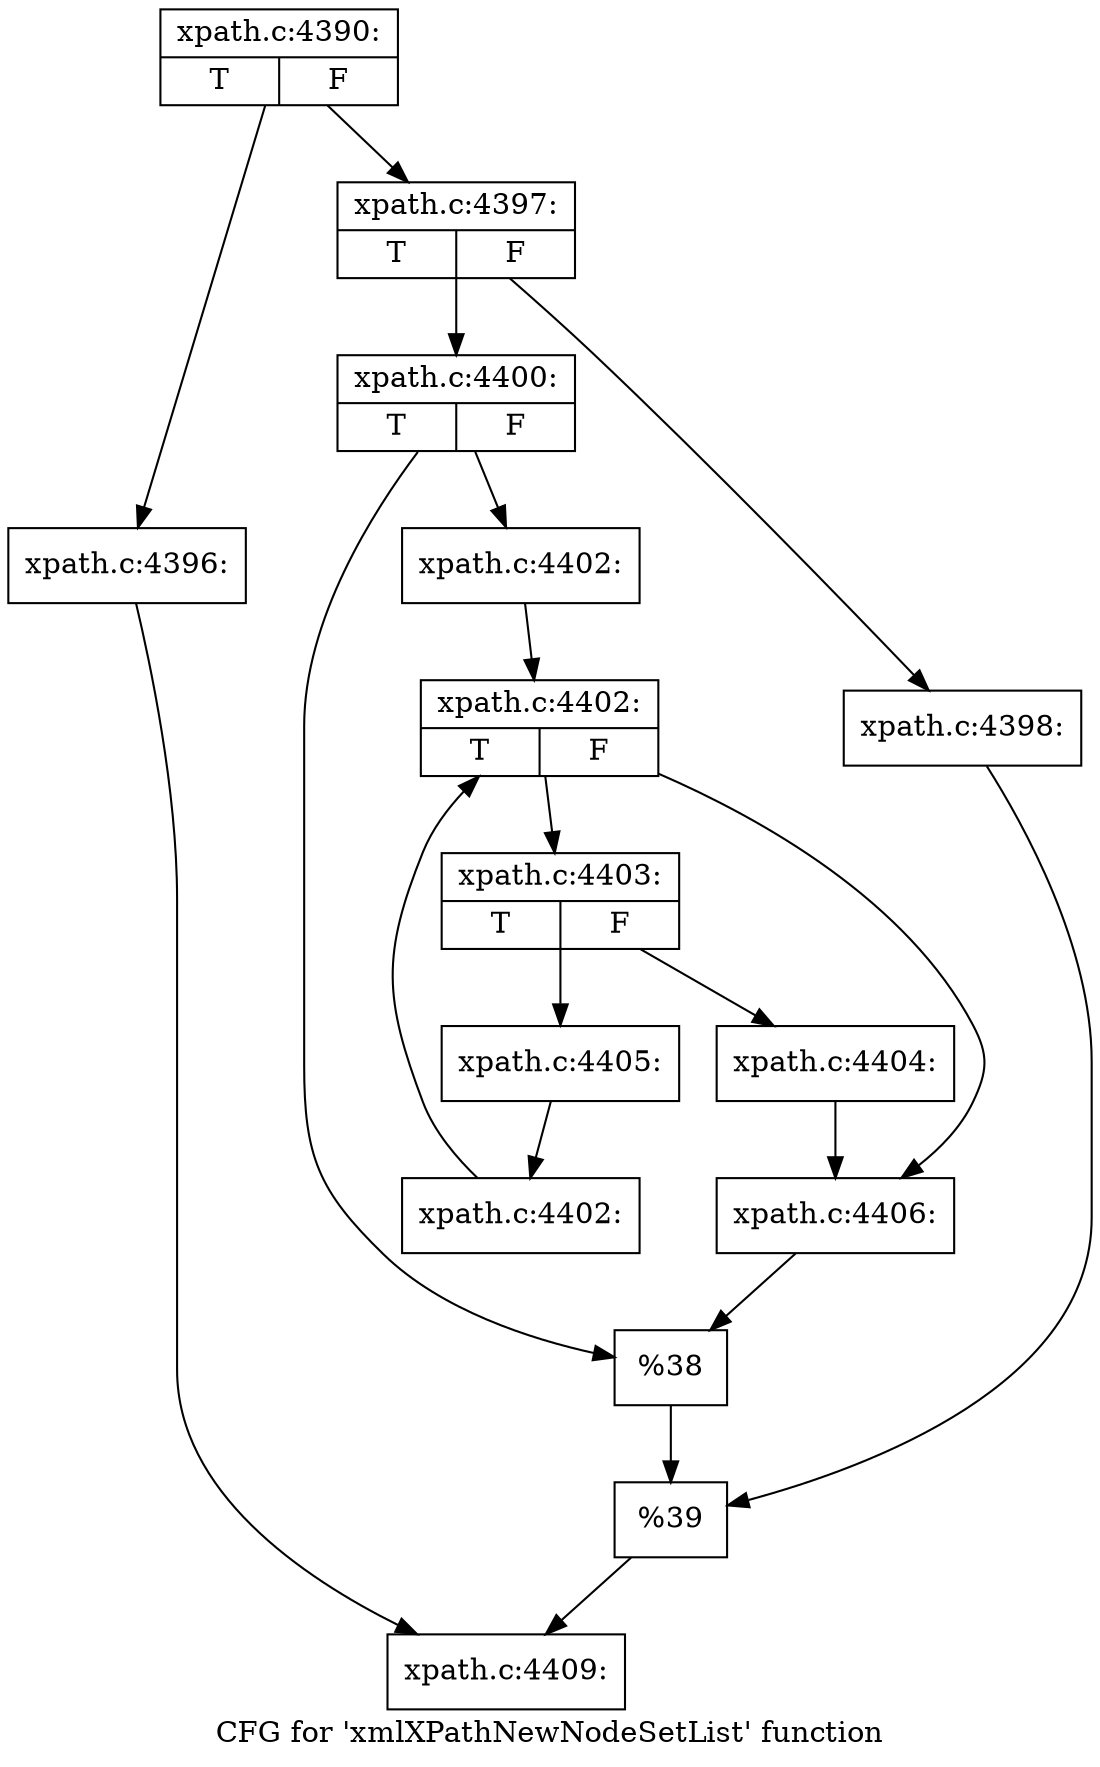 digraph "CFG for 'xmlXPathNewNodeSetList' function" {
	label="CFG for 'xmlXPathNewNodeSetList' function";

	Node0x481e210 [shape=record,label="{xpath.c:4390:|{<s0>T|<s1>F}}"];
	Node0x481e210 -> Node0x4817710;
	Node0x481e210 -> Node0x481edf0;
	Node0x4817710 [shape=record,label="{xpath.c:4396:}"];
	Node0x4817710 -> Node0x4817760;
	Node0x481edf0 [shape=record,label="{xpath.c:4397:|{<s0>T|<s1>F}}"];
	Node0x481edf0 -> Node0x481f250;
	Node0x481edf0 -> Node0x481f2f0;
	Node0x481f250 [shape=record,label="{xpath.c:4398:}"];
	Node0x481f250 -> Node0x481f2a0;
	Node0x481f2f0 [shape=record,label="{xpath.c:4400:|{<s0>T|<s1>F}}"];
	Node0x481f2f0 -> Node0x481fe30;
	Node0x481f2f0 -> Node0x481fe80;
	Node0x481fe30 [shape=record,label="{xpath.c:4402:}"];
	Node0x481fe30 -> Node0x48202b0;
	Node0x48202b0 [shape=record,label="{xpath.c:4402:|{<s0>T|<s1>F}}"];
	Node0x48202b0 -> Node0x4820590;
	Node0x48202b0 -> Node0x4820110;
	Node0x4820590 [shape=record,label="{xpath.c:4403:|{<s0>T|<s1>F}}"];
	Node0x4820590 -> Node0x4820af0;
	Node0x4820590 -> Node0x4820b40;
	Node0x4820af0 [shape=record,label="{xpath.c:4404:}"];
	Node0x4820af0 -> Node0x4820110;
	Node0x4820b40 [shape=record,label="{xpath.c:4405:}"];
	Node0x4820b40 -> Node0x4820500;
	Node0x4820500 [shape=record,label="{xpath.c:4402:}"];
	Node0x4820500 -> Node0x48202b0;
	Node0x4820110 [shape=record,label="{xpath.c:4406:}"];
	Node0x4820110 -> Node0x481fe80;
	Node0x481fe80 [shape=record,label="{%38}"];
	Node0x481fe80 -> Node0x481f2a0;
	Node0x481f2a0 [shape=record,label="{%39}"];
	Node0x481f2a0 -> Node0x4817760;
	Node0x4817760 [shape=record,label="{xpath.c:4409:}"];
}
